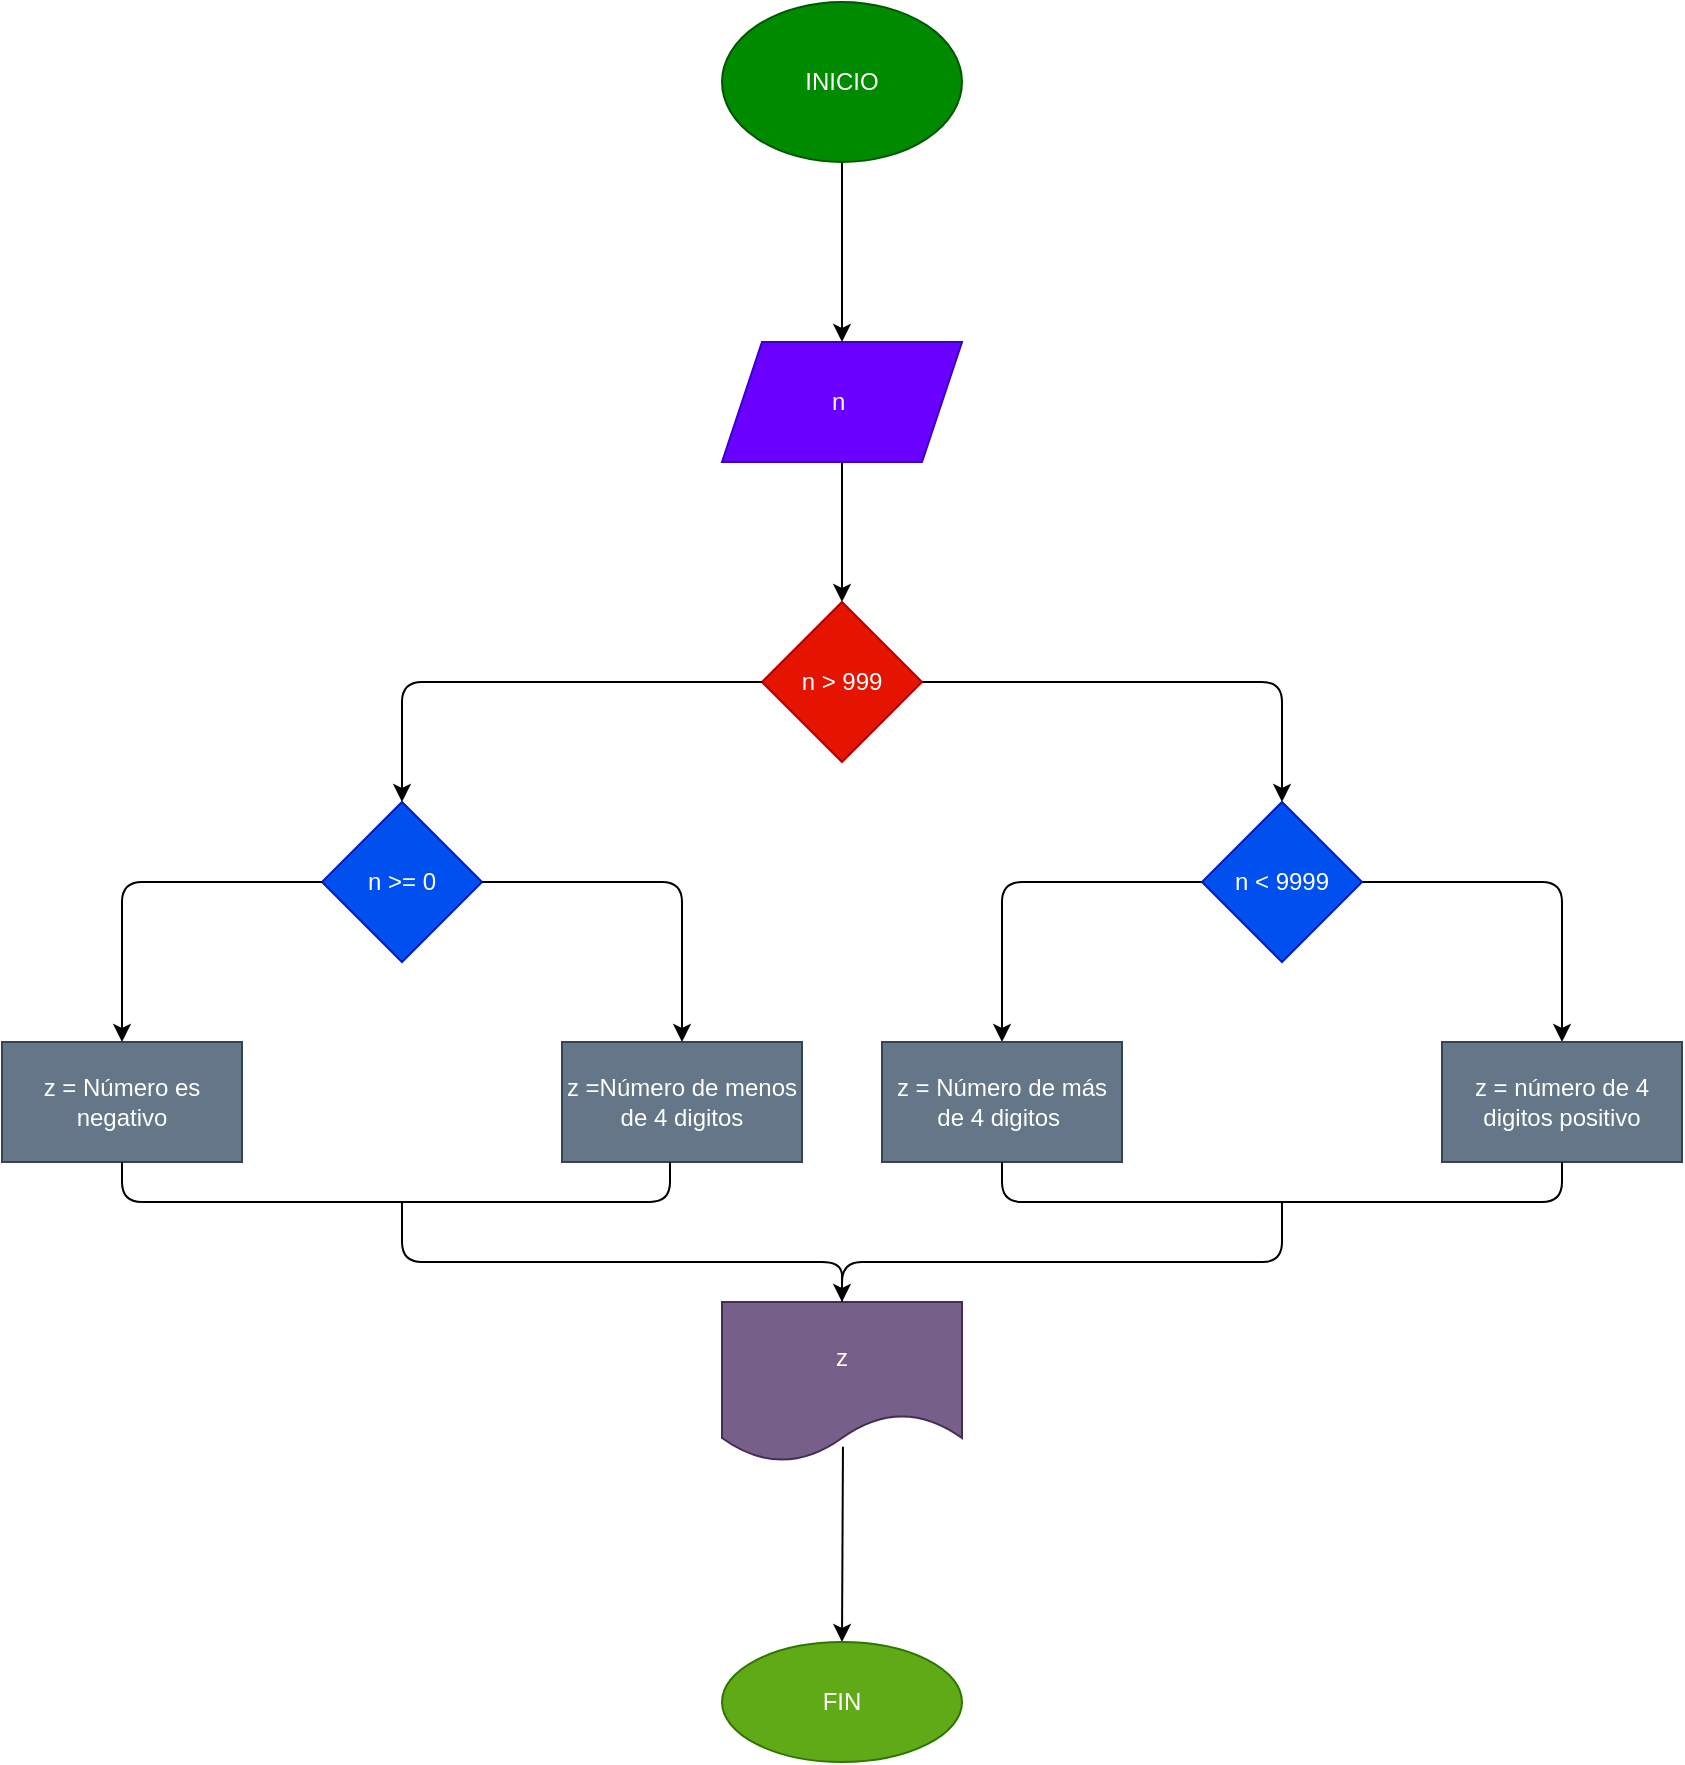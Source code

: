 <mxfile>
    <diagram id="LGhbL1xVarDkLWDSLCeX" name="Page-1">
        <mxGraphModel dx="1916" dy="1020" grid="1" gridSize="10" guides="1" tooltips="1" connect="1" arrows="1" fold="1" page="1" pageScale="1" pageWidth="827" pageHeight="1169" math="0" shadow="0">
            <root>
                <mxCell id="0"/>
                <mxCell id="1" parent="0"/>
                <mxCell id="4" value="" style="edgeStyle=none;html=1;" edge="1" parent="1" source="2" target="3">
                    <mxGeometry relative="1" as="geometry"/>
                </mxCell>
                <mxCell id="2" value="INICIO" style="ellipse;whiteSpace=wrap;html=1;strokeColor=#005700;shadow=0;fillColor=#008a00;fontColor=#ffffff;" vertex="1" parent="1">
                    <mxGeometry x="160" y="200" width="120" height="80" as="geometry"/>
                </mxCell>
                <mxCell id="6" value="" style="edgeStyle=none;html=1;" edge="1" parent="1" source="3" target="5">
                    <mxGeometry relative="1" as="geometry"/>
                </mxCell>
                <mxCell id="3" value="n&amp;nbsp;" style="shape=parallelogram;perimeter=parallelogramPerimeter;whiteSpace=wrap;html=1;fixedSize=1;shadow=0;fillColor=#6a00ff;fontColor=#ffffff;strokeColor=#3700CC;" vertex="1" parent="1">
                    <mxGeometry x="160" y="370" width="120" height="60" as="geometry"/>
                </mxCell>
                <mxCell id="8" value="" style="edgeStyle=none;html=1;entryX=0.5;entryY=0;entryDx=0;entryDy=0;" edge="1" parent="1" source="5" target="7">
                    <mxGeometry relative="1" as="geometry">
                        <Array as="points">
                            <mxPoint x="440" y="540"/>
                        </Array>
                    </mxGeometry>
                </mxCell>
                <mxCell id="5" value="n &amp;gt; 999" style="rhombus;whiteSpace=wrap;html=1;shadow=0;fillColor=#e51400;fontColor=#ffffff;strokeColor=#B20000;" vertex="1" parent="1">
                    <mxGeometry x="180" y="500" width="80" height="80" as="geometry"/>
                </mxCell>
                <mxCell id="10" value="" style="edgeStyle=none;html=1;entryX=0.5;entryY=0;entryDx=0;entryDy=0;" edge="1" parent="1" source="7" target="9">
                    <mxGeometry relative="1" as="geometry">
                        <Array as="points">
                            <mxPoint x="580" y="640"/>
                        </Array>
                    </mxGeometry>
                </mxCell>
                <mxCell id="12" value="" style="edgeStyle=none;html=1;entryX=0.5;entryY=0;entryDx=0;entryDy=0;" edge="1" parent="1" source="7" target="11">
                    <mxGeometry relative="1" as="geometry">
                        <Array as="points">
                            <mxPoint x="300" y="640"/>
                        </Array>
                    </mxGeometry>
                </mxCell>
                <mxCell id="7" value="n &amp;lt; 9999" style="rhombus;whiteSpace=wrap;html=1;shadow=0;fillColor=#0050ef;fontColor=#ffffff;strokeColor=#001DBC;" vertex="1" parent="1">
                    <mxGeometry x="400" y="600" width="80" height="80" as="geometry"/>
                </mxCell>
                <mxCell id="9" value="z = número de 4 digitos positivo" style="whiteSpace=wrap;html=1;shadow=0;fillColor=#647687;fontColor=#ffffff;strokeColor=#314354;" vertex="1" parent="1">
                    <mxGeometry x="520" y="720" width="120" height="60" as="geometry"/>
                </mxCell>
                <mxCell id="11" value="z = Número de más de 4 digitos&amp;nbsp;" style="whiteSpace=wrap;html=1;shadow=0;fillColor=#647687;fontColor=#ffffff;strokeColor=#314354;" vertex="1" parent="1">
                    <mxGeometry x="240" y="720" width="120" height="60" as="geometry"/>
                </mxCell>
                <mxCell id="13" value="z = Número es negativo" style="whiteSpace=wrap;html=1;shadow=0;fillColor=#647687;fontColor=#ffffff;strokeColor=#314354;" vertex="1" parent="1">
                    <mxGeometry x="-200" y="720" width="120" height="60" as="geometry"/>
                </mxCell>
                <mxCell id="20" value="" style="edgeStyle=none;html=1;exitX=0.504;exitY=0.904;exitDx=0;exitDy=0;exitPerimeter=0;" edge="1" parent="1" source="15" target="19">
                    <mxGeometry relative="1" as="geometry"/>
                </mxCell>
                <mxCell id="15" value="z" style="shape=document;whiteSpace=wrap;html=1;boundedLbl=1;shadow=0;fillColor=#76608a;fontColor=#ffffff;strokeColor=#432D57;" vertex="1" parent="1">
                    <mxGeometry x="160" y="850" width="120" height="80" as="geometry"/>
                </mxCell>
                <mxCell id="17" value="" style="endArrow=none;html=1;exitX=0.5;exitY=1;exitDx=0;exitDy=0;entryX=0.5;entryY=1;entryDx=0;entryDy=0;" edge="1" parent="1" source="11" target="9">
                    <mxGeometry width="50" height="50" relative="1" as="geometry">
                        <mxPoint x="340" y="770" as="sourcePoint"/>
                        <mxPoint x="440" y="800" as="targetPoint"/>
                        <Array as="points">
                            <mxPoint x="300" y="800"/>
                            <mxPoint x="580" y="800"/>
                        </Array>
                    </mxGeometry>
                </mxCell>
                <mxCell id="18" value="" style="endArrow=none;html=1;exitX=0.5;exitY=0;exitDx=0;exitDy=0;" edge="1" parent="1" source="15">
                    <mxGeometry width="50" height="50" relative="1" as="geometry">
                        <mxPoint x="340" y="770" as="sourcePoint"/>
                        <mxPoint x="440" y="800" as="targetPoint"/>
                        <Array as="points">
                            <mxPoint x="220" y="830"/>
                            <mxPoint x="440" y="830"/>
                        </Array>
                    </mxGeometry>
                </mxCell>
                <mxCell id="19" value="FIN" style="ellipse;whiteSpace=wrap;html=1;shadow=0;fillColor=#60a917;fontColor=#ffffff;strokeColor=#2D7600;" vertex="1" parent="1">
                    <mxGeometry x="160" y="1020" width="120" height="60" as="geometry"/>
                </mxCell>
                <mxCell id="21" value="n &amp;gt;= 0" style="rhombus;whiteSpace=wrap;html=1;shadow=0;strokeColor=#001DBC;fillColor=#0050ef;fontColor=#ffffff;" vertex="1" parent="1">
                    <mxGeometry x="-40" y="600" width="80" height="80" as="geometry"/>
                </mxCell>
                <mxCell id="22" value="" style="endArrow=classic;html=1;exitX=0;exitY=0.5;exitDx=0;exitDy=0;entryX=0.5;entryY=0;entryDx=0;entryDy=0;" edge="1" parent="1" source="5" target="21">
                    <mxGeometry width="50" height="50" relative="1" as="geometry">
                        <mxPoint x="220" y="700" as="sourcePoint"/>
                        <mxPoint x="270" y="650" as="targetPoint"/>
                        <Array as="points">
                            <mxPoint y="540"/>
                        </Array>
                    </mxGeometry>
                </mxCell>
                <mxCell id="23" value="z =Número de menos de 4 digitos" style="rounded=0;whiteSpace=wrap;html=1;shadow=0;strokeColor=#314354;fillColor=#647687;fontColor=#ffffff;" vertex="1" parent="1">
                    <mxGeometry x="80" y="720" width="120" height="60" as="geometry"/>
                </mxCell>
                <mxCell id="24" value="" style="endArrow=classic;html=1;exitX=0;exitY=0.5;exitDx=0;exitDy=0;entryX=0.5;entryY=0;entryDx=0;entryDy=0;" edge="1" parent="1" source="21" target="13">
                    <mxGeometry width="50" height="50" relative="1" as="geometry">
                        <mxPoint x="-40" y="720" as="sourcePoint"/>
                        <mxPoint x="10" y="670" as="targetPoint"/>
                        <Array as="points">
                            <mxPoint x="-140" y="640"/>
                        </Array>
                    </mxGeometry>
                </mxCell>
                <mxCell id="25" value="" style="endArrow=classic;html=1;exitX=1;exitY=0.5;exitDx=0;exitDy=0;entryX=0.5;entryY=0;entryDx=0;entryDy=0;" edge="1" parent="1" source="21" target="23">
                    <mxGeometry width="50" height="50" relative="1" as="geometry">
                        <mxPoint x="-40" y="720" as="sourcePoint"/>
                        <mxPoint x="10" y="670" as="targetPoint"/>
                        <Array as="points">
                            <mxPoint x="140" y="640"/>
                        </Array>
                    </mxGeometry>
                </mxCell>
                <mxCell id="27" value="" style="endArrow=none;html=1;exitX=0.5;exitY=1;exitDx=0;exitDy=0;entryX=0.45;entryY=1.002;entryDx=0;entryDy=0;entryPerimeter=0;" edge="1" parent="1" source="13" target="23">
                    <mxGeometry width="50" height="50" relative="1" as="geometry">
                        <mxPoint x="-30" y="810" as="sourcePoint"/>
                        <mxPoint x="20" y="760" as="targetPoint"/>
                        <Array as="points">
                            <mxPoint x="-140" y="800"/>
                            <mxPoint y="800"/>
                            <mxPoint x="134" y="800"/>
                        </Array>
                    </mxGeometry>
                </mxCell>
                <mxCell id="28" value="" style="endArrow=classic;html=1;entryX=0.5;entryY=0;entryDx=0;entryDy=0;" edge="1" parent="1" target="15">
                    <mxGeometry width="50" height="50" relative="1" as="geometry">
                        <mxPoint y="800" as="sourcePoint"/>
                        <mxPoint x="90" y="760" as="targetPoint"/>
                        <Array as="points">
                            <mxPoint y="830"/>
                            <mxPoint x="220" y="830"/>
                        </Array>
                    </mxGeometry>
                </mxCell>
            </root>
        </mxGraphModel>
    </diagram>
</mxfile>